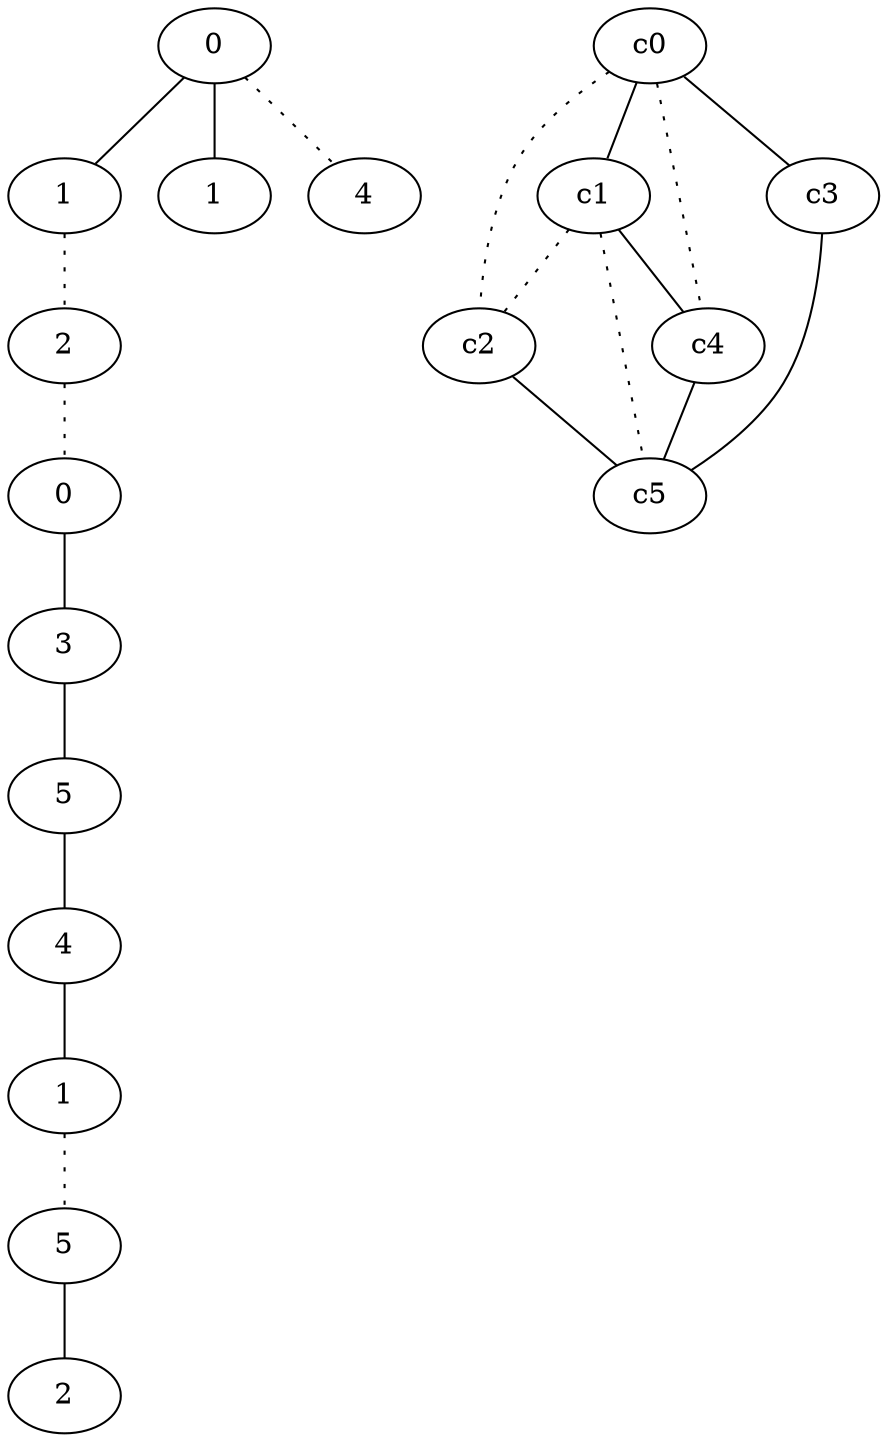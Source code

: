 graph {
a0[label=0];
a1[label=1];
a2[label=2];
a3[label=0];
a4[label=3];
a5[label=5];
a6[label=4];
a7[label=1];
a8[label=5];
a9[label=2];
a10[label=1];
a11[label=4];
a0 -- a1;
a0 -- a10;
a0 -- a11 [style=dotted];
a1 -- a2 [style=dotted];
a2 -- a3 [style=dotted];
a3 -- a4;
a4 -- a5;
a5 -- a6;
a6 -- a7;
a7 -- a8 [style=dotted];
a8 -- a9;
c0 -- c1;
c0 -- c2 [style=dotted];
c0 -- c3;
c0 -- c4 [style=dotted];
c1 -- c2 [style=dotted];
c1 -- c4;
c1 -- c5 [style=dotted];
c2 -- c5;
c3 -- c5;
c4 -- c5;
}
